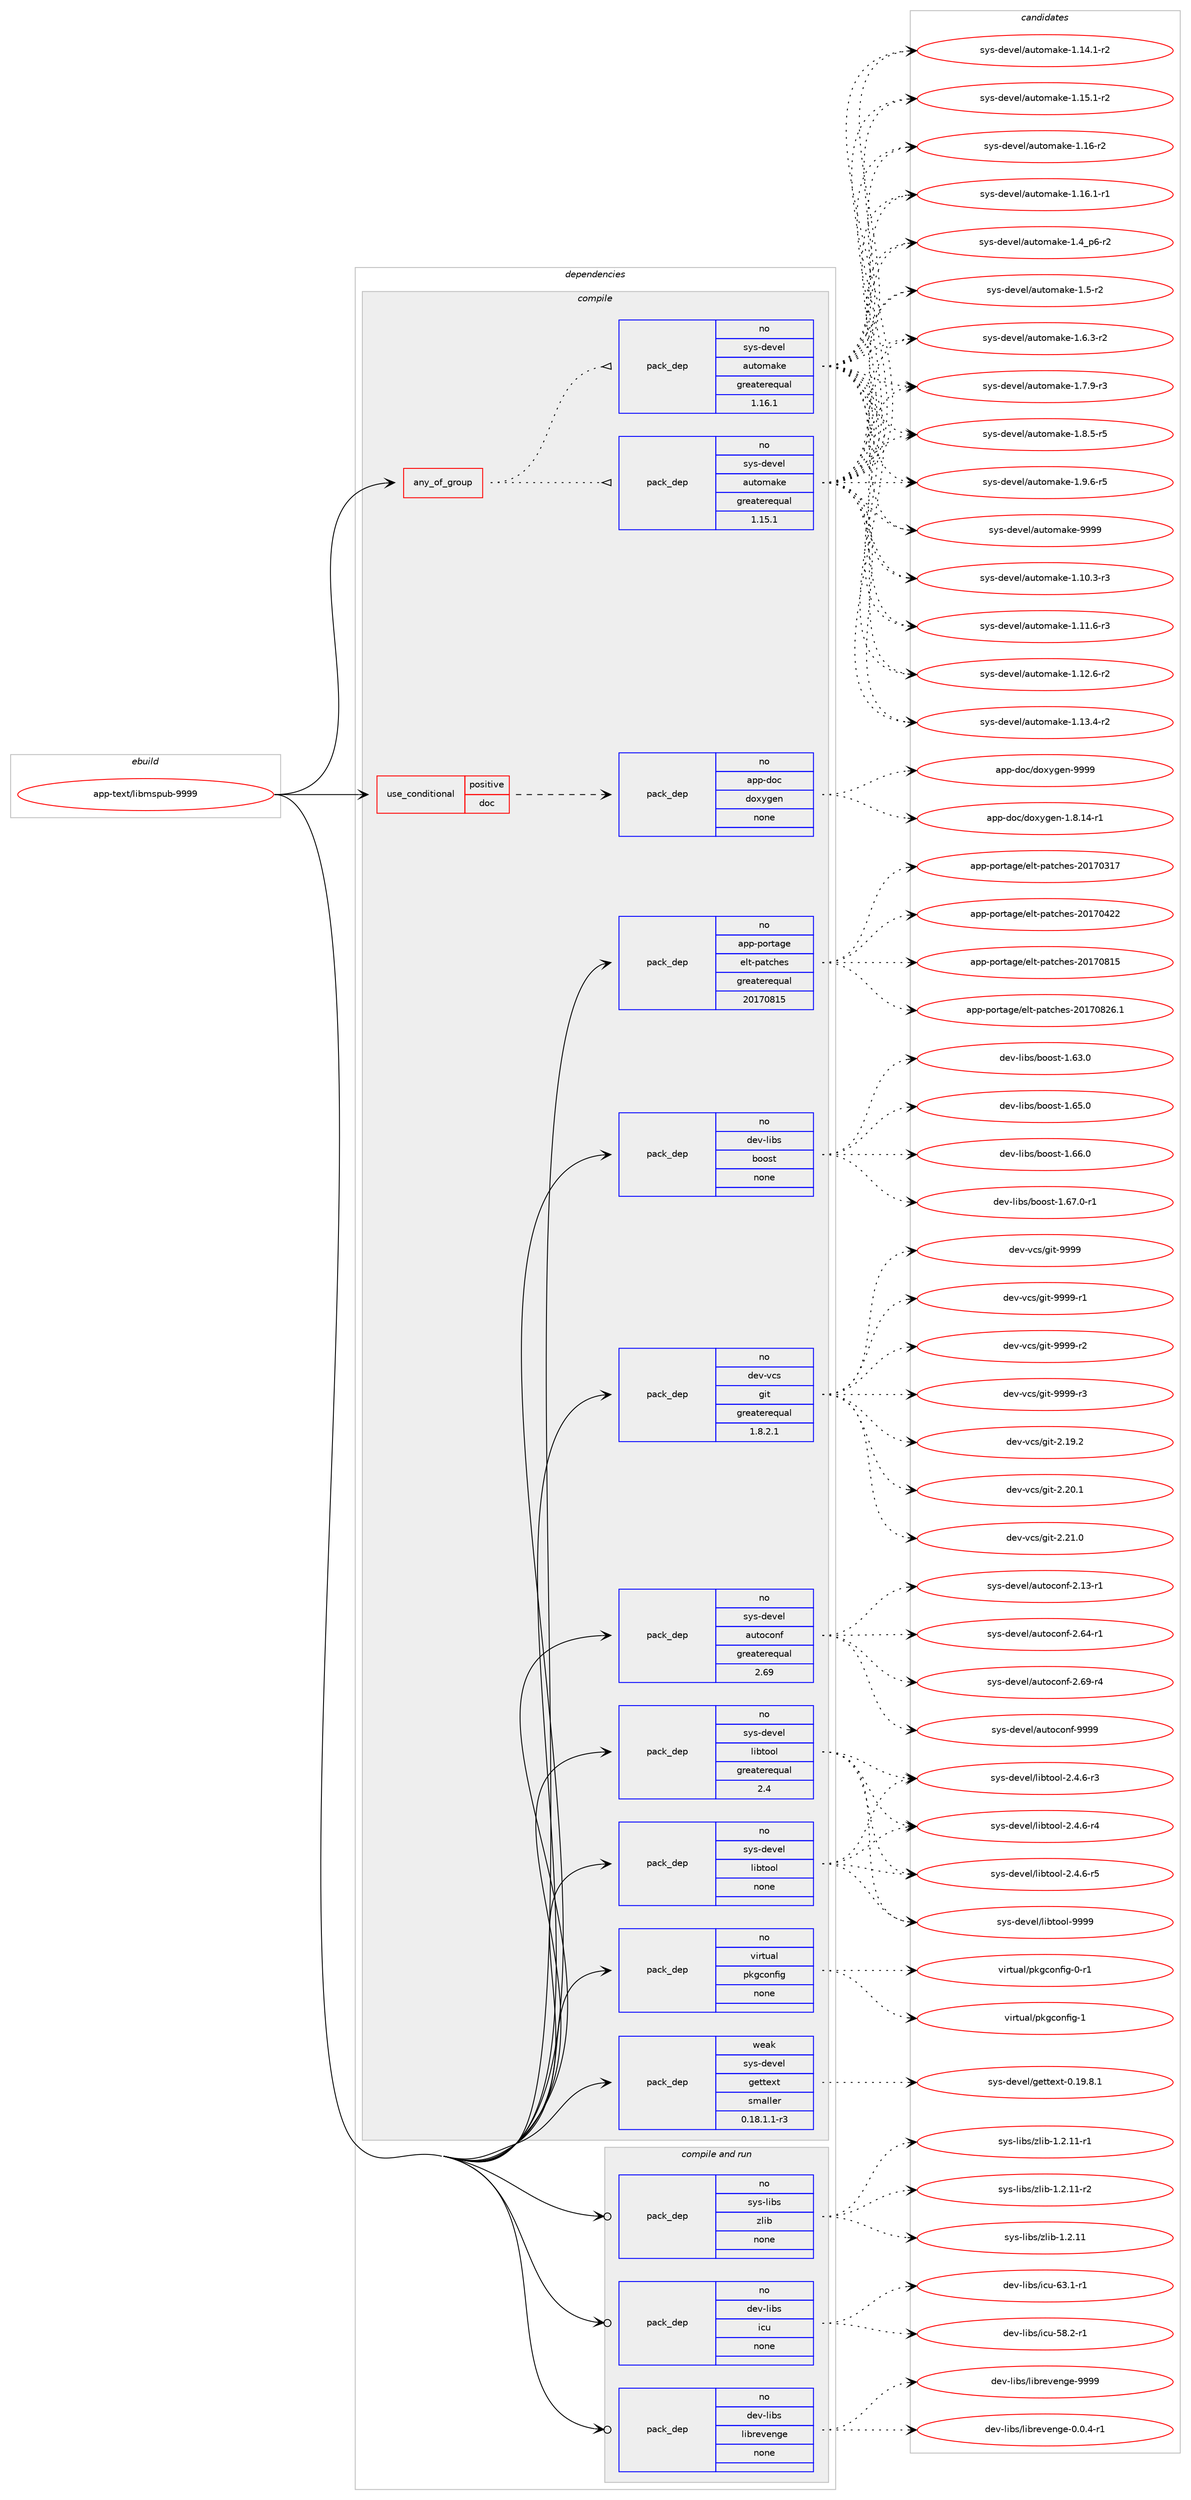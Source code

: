digraph prolog {

# *************
# Graph options
# *************

newrank=true;
concentrate=true;
compound=true;
graph [rankdir=LR,fontname=Helvetica,fontsize=10,ranksep=1.5];#, ranksep=2.5, nodesep=0.2];
edge  [arrowhead=vee];
node  [fontname=Helvetica,fontsize=10];

# **********
# The ebuild
# **********

subgraph cluster_leftcol {
color=gray;
rank=same;
label=<<i>ebuild</i>>;
id [label="app-text/libmspub-9999", color=red, width=4, href="../app-text/libmspub-9999.svg"];
}

# ****************
# The dependencies
# ****************

subgraph cluster_midcol {
color=gray;
label=<<i>dependencies</i>>;
subgraph cluster_compile {
fillcolor="#eeeeee";
style=filled;
label=<<i>compile</i>>;
subgraph any19953 {
dependency1310103 [label=<<TABLE BORDER="0" CELLBORDER="1" CELLSPACING="0" CELLPADDING="4"><TR><TD CELLPADDING="10">any_of_group</TD></TR></TABLE>>, shape=none, color=red];subgraph pack933903 {
dependency1310104 [label=<<TABLE BORDER="0" CELLBORDER="1" CELLSPACING="0" CELLPADDING="4" WIDTH="220"><TR><TD ROWSPAN="6" CELLPADDING="30">pack_dep</TD></TR><TR><TD WIDTH="110">no</TD></TR><TR><TD>sys-devel</TD></TR><TR><TD>automake</TD></TR><TR><TD>greaterequal</TD></TR><TR><TD>1.16.1</TD></TR></TABLE>>, shape=none, color=blue];
}
dependency1310103:e -> dependency1310104:w [weight=20,style="dotted",arrowhead="oinv"];
subgraph pack933904 {
dependency1310105 [label=<<TABLE BORDER="0" CELLBORDER="1" CELLSPACING="0" CELLPADDING="4" WIDTH="220"><TR><TD ROWSPAN="6" CELLPADDING="30">pack_dep</TD></TR><TR><TD WIDTH="110">no</TD></TR><TR><TD>sys-devel</TD></TR><TR><TD>automake</TD></TR><TR><TD>greaterequal</TD></TR><TR><TD>1.15.1</TD></TR></TABLE>>, shape=none, color=blue];
}
dependency1310103:e -> dependency1310105:w [weight=20,style="dotted",arrowhead="oinv"];
}
id:e -> dependency1310103:w [weight=20,style="solid",arrowhead="vee"];
subgraph cond355701 {
dependency1310106 [label=<<TABLE BORDER="0" CELLBORDER="1" CELLSPACING="0" CELLPADDING="4"><TR><TD ROWSPAN="3" CELLPADDING="10">use_conditional</TD></TR><TR><TD>positive</TD></TR><TR><TD>doc</TD></TR></TABLE>>, shape=none, color=red];
subgraph pack933905 {
dependency1310107 [label=<<TABLE BORDER="0" CELLBORDER="1" CELLSPACING="0" CELLPADDING="4" WIDTH="220"><TR><TD ROWSPAN="6" CELLPADDING="30">pack_dep</TD></TR><TR><TD WIDTH="110">no</TD></TR><TR><TD>app-doc</TD></TR><TR><TD>doxygen</TD></TR><TR><TD>none</TD></TR><TR><TD></TD></TR></TABLE>>, shape=none, color=blue];
}
dependency1310106:e -> dependency1310107:w [weight=20,style="dashed",arrowhead="vee"];
}
id:e -> dependency1310106:w [weight=20,style="solid",arrowhead="vee"];
subgraph pack933906 {
dependency1310108 [label=<<TABLE BORDER="0" CELLBORDER="1" CELLSPACING="0" CELLPADDING="4" WIDTH="220"><TR><TD ROWSPAN="6" CELLPADDING="30">pack_dep</TD></TR><TR><TD WIDTH="110">no</TD></TR><TR><TD>app-portage</TD></TR><TR><TD>elt-patches</TD></TR><TR><TD>greaterequal</TD></TR><TR><TD>20170815</TD></TR></TABLE>>, shape=none, color=blue];
}
id:e -> dependency1310108:w [weight=20,style="solid",arrowhead="vee"];
subgraph pack933907 {
dependency1310109 [label=<<TABLE BORDER="0" CELLBORDER="1" CELLSPACING="0" CELLPADDING="4" WIDTH="220"><TR><TD ROWSPAN="6" CELLPADDING="30">pack_dep</TD></TR><TR><TD WIDTH="110">no</TD></TR><TR><TD>dev-libs</TD></TR><TR><TD>boost</TD></TR><TR><TD>none</TD></TR><TR><TD></TD></TR></TABLE>>, shape=none, color=blue];
}
id:e -> dependency1310109:w [weight=20,style="solid",arrowhead="vee"];
subgraph pack933908 {
dependency1310110 [label=<<TABLE BORDER="0" CELLBORDER="1" CELLSPACING="0" CELLPADDING="4" WIDTH="220"><TR><TD ROWSPAN="6" CELLPADDING="30">pack_dep</TD></TR><TR><TD WIDTH="110">no</TD></TR><TR><TD>dev-vcs</TD></TR><TR><TD>git</TD></TR><TR><TD>greaterequal</TD></TR><TR><TD>1.8.2.1</TD></TR></TABLE>>, shape=none, color=blue];
}
id:e -> dependency1310110:w [weight=20,style="solid",arrowhead="vee"];
subgraph pack933909 {
dependency1310111 [label=<<TABLE BORDER="0" CELLBORDER="1" CELLSPACING="0" CELLPADDING="4" WIDTH="220"><TR><TD ROWSPAN="6" CELLPADDING="30">pack_dep</TD></TR><TR><TD WIDTH="110">no</TD></TR><TR><TD>sys-devel</TD></TR><TR><TD>autoconf</TD></TR><TR><TD>greaterequal</TD></TR><TR><TD>2.69</TD></TR></TABLE>>, shape=none, color=blue];
}
id:e -> dependency1310111:w [weight=20,style="solid",arrowhead="vee"];
subgraph pack933910 {
dependency1310112 [label=<<TABLE BORDER="0" CELLBORDER="1" CELLSPACING="0" CELLPADDING="4" WIDTH="220"><TR><TD ROWSPAN="6" CELLPADDING="30">pack_dep</TD></TR><TR><TD WIDTH="110">no</TD></TR><TR><TD>sys-devel</TD></TR><TR><TD>libtool</TD></TR><TR><TD>greaterequal</TD></TR><TR><TD>2.4</TD></TR></TABLE>>, shape=none, color=blue];
}
id:e -> dependency1310112:w [weight=20,style="solid",arrowhead="vee"];
subgraph pack933911 {
dependency1310113 [label=<<TABLE BORDER="0" CELLBORDER="1" CELLSPACING="0" CELLPADDING="4" WIDTH="220"><TR><TD ROWSPAN="6" CELLPADDING="30">pack_dep</TD></TR><TR><TD WIDTH="110">no</TD></TR><TR><TD>sys-devel</TD></TR><TR><TD>libtool</TD></TR><TR><TD>none</TD></TR><TR><TD></TD></TR></TABLE>>, shape=none, color=blue];
}
id:e -> dependency1310113:w [weight=20,style="solid",arrowhead="vee"];
subgraph pack933912 {
dependency1310114 [label=<<TABLE BORDER="0" CELLBORDER="1" CELLSPACING="0" CELLPADDING="4" WIDTH="220"><TR><TD ROWSPAN="6" CELLPADDING="30">pack_dep</TD></TR><TR><TD WIDTH="110">no</TD></TR><TR><TD>virtual</TD></TR><TR><TD>pkgconfig</TD></TR><TR><TD>none</TD></TR><TR><TD></TD></TR></TABLE>>, shape=none, color=blue];
}
id:e -> dependency1310114:w [weight=20,style="solid",arrowhead="vee"];
subgraph pack933913 {
dependency1310115 [label=<<TABLE BORDER="0" CELLBORDER="1" CELLSPACING="0" CELLPADDING="4" WIDTH="220"><TR><TD ROWSPAN="6" CELLPADDING="30">pack_dep</TD></TR><TR><TD WIDTH="110">weak</TD></TR><TR><TD>sys-devel</TD></TR><TR><TD>gettext</TD></TR><TR><TD>smaller</TD></TR><TR><TD>0.18.1.1-r3</TD></TR></TABLE>>, shape=none, color=blue];
}
id:e -> dependency1310115:w [weight=20,style="solid",arrowhead="vee"];
}
subgraph cluster_compileandrun {
fillcolor="#eeeeee";
style=filled;
label=<<i>compile and run</i>>;
subgraph pack933914 {
dependency1310116 [label=<<TABLE BORDER="0" CELLBORDER="1" CELLSPACING="0" CELLPADDING="4" WIDTH="220"><TR><TD ROWSPAN="6" CELLPADDING="30">pack_dep</TD></TR><TR><TD WIDTH="110">no</TD></TR><TR><TD>dev-libs</TD></TR><TR><TD>icu</TD></TR><TR><TD>none</TD></TR><TR><TD></TD></TR></TABLE>>, shape=none, color=blue];
}
id:e -> dependency1310116:w [weight=20,style="solid",arrowhead="odotvee"];
subgraph pack933915 {
dependency1310117 [label=<<TABLE BORDER="0" CELLBORDER="1" CELLSPACING="0" CELLPADDING="4" WIDTH="220"><TR><TD ROWSPAN="6" CELLPADDING="30">pack_dep</TD></TR><TR><TD WIDTH="110">no</TD></TR><TR><TD>dev-libs</TD></TR><TR><TD>librevenge</TD></TR><TR><TD>none</TD></TR><TR><TD></TD></TR></TABLE>>, shape=none, color=blue];
}
id:e -> dependency1310117:w [weight=20,style="solid",arrowhead="odotvee"];
subgraph pack933916 {
dependency1310118 [label=<<TABLE BORDER="0" CELLBORDER="1" CELLSPACING="0" CELLPADDING="4" WIDTH="220"><TR><TD ROWSPAN="6" CELLPADDING="30">pack_dep</TD></TR><TR><TD WIDTH="110">no</TD></TR><TR><TD>sys-libs</TD></TR><TR><TD>zlib</TD></TR><TR><TD>none</TD></TR><TR><TD></TD></TR></TABLE>>, shape=none, color=blue];
}
id:e -> dependency1310118:w [weight=20,style="solid",arrowhead="odotvee"];
}
subgraph cluster_run {
fillcolor="#eeeeee";
style=filled;
label=<<i>run</i>>;
}
}

# **************
# The candidates
# **************

subgraph cluster_choices {
rank=same;
color=gray;
label=<<i>candidates</i>>;

subgraph choice933903 {
color=black;
nodesep=1;
choice11512111545100101118101108479711711611110997107101454946494846514511451 [label="sys-devel/automake-1.10.3-r3", color=red, width=4,href="../sys-devel/automake-1.10.3-r3.svg"];
choice11512111545100101118101108479711711611110997107101454946494946544511451 [label="sys-devel/automake-1.11.6-r3", color=red, width=4,href="../sys-devel/automake-1.11.6-r3.svg"];
choice11512111545100101118101108479711711611110997107101454946495046544511450 [label="sys-devel/automake-1.12.6-r2", color=red, width=4,href="../sys-devel/automake-1.12.6-r2.svg"];
choice11512111545100101118101108479711711611110997107101454946495146524511450 [label="sys-devel/automake-1.13.4-r2", color=red, width=4,href="../sys-devel/automake-1.13.4-r2.svg"];
choice11512111545100101118101108479711711611110997107101454946495246494511450 [label="sys-devel/automake-1.14.1-r2", color=red, width=4,href="../sys-devel/automake-1.14.1-r2.svg"];
choice11512111545100101118101108479711711611110997107101454946495346494511450 [label="sys-devel/automake-1.15.1-r2", color=red, width=4,href="../sys-devel/automake-1.15.1-r2.svg"];
choice1151211154510010111810110847971171161111099710710145494649544511450 [label="sys-devel/automake-1.16-r2", color=red, width=4,href="../sys-devel/automake-1.16-r2.svg"];
choice11512111545100101118101108479711711611110997107101454946495446494511449 [label="sys-devel/automake-1.16.1-r1", color=red, width=4,href="../sys-devel/automake-1.16.1-r1.svg"];
choice115121115451001011181011084797117116111109971071014549465295112544511450 [label="sys-devel/automake-1.4_p6-r2", color=red, width=4,href="../sys-devel/automake-1.4_p6-r2.svg"];
choice11512111545100101118101108479711711611110997107101454946534511450 [label="sys-devel/automake-1.5-r2", color=red, width=4,href="../sys-devel/automake-1.5-r2.svg"];
choice115121115451001011181011084797117116111109971071014549465446514511450 [label="sys-devel/automake-1.6.3-r2", color=red, width=4,href="../sys-devel/automake-1.6.3-r2.svg"];
choice115121115451001011181011084797117116111109971071014549465546574511451 [label="sys-devel/automake-1.7.9-r3", color=red, width=4,href="../sys-devel/automake-1.7.9-r3.svg"];
choice115121115451001011181011084797117116111109971071014549465646534511453 [label="sys-devel/automake-1.8.5-r5", color=red, width=4,href="../sys-devel/automake-1.8.5-r5.svg"];
choice115121115451001011181011084797117116111109971071014549465746544511453 [label="sys-devel/automake-1.9.6-r5", color=red, width=4,href="../sys-devel/automake-1.9.6-r5.svg"];
choice115121115451001011181011084797117116111109971071014557575757 [label="sys-devel/automake-9999", color=red, width=4,href="../sys-devel/automake-9999.svg"];
dependency1310104:e -> choice11512111545100101118101108479711711611110997107101454946494846514511451:w [style=dotted,weight="100"];
dependency1310104:e -> choice11512111545100101118101108479711711611110997107101454946494946544511451:w [style=dotted,weight="100"];
dependency1310104:e -> choice11512111545100101118101108479711711611110997107101454946495046544511450:w [style=dotted,weight="100"];
dependency1310104:e -> choice11512111545100101118101108479711711611110997107101454946495146524511450:w [style=dotted,weight="100"];
dependency1310104:e -> choice11512111545100101118101108479711711611110997107101454946495246494511450:w [style=dotted,weight="100"];
dependency1310104:e -> choice11512111545100101118101108479711711611110997107101454946495346494511450:w [style=dotted,weight="100"];
dependency1310104:e -> choice1151211154510010111810110847971171161111099710710145494649544511450:w [style=dotted,weight="100"];
dependency1310104:e -> choice11512111545100101118101108479711711611110997107101454946495446494511449:w [style=dotted,weight="100"];
dependency1310104:e -> choice115121115451001011181011084797117116111109971071014549465295112544511450:w [style=dotted,weight="100"];
dependency1310104:e -> choice11512111545100101118101108479711711611110997107101454946534511450:w [style=dotted,weight="100"];
dependency1310104:e -> choice115121115451001011181011084797117116111109971071014549465446514511450:w [style=dotted,weight="100"];
dependency1310104:e -> choice115121115451001011181011084797117116111109971071014549465546574511451:w [style=dotted,weight="100"];
dependency1310104:e -> choice115121115451001011181011084797117116111109971071014549465646534511453:w [style=dotted,weight="100"];
dependency1310104:e -> choice115121115451001011181011084797117116111109971071014549465746544511453:w [style=dotted,weight="100"];
dependency1310104:e -> choice115121115451001011181011084797117116111109971071014557575757:w [style=dotted,weight="100"];
}
subgraph choice933904 {
color=black;
nodesep=1;
choice11512111545100101118101108479711711611110997107101454946494846514511451 [label="sys-devel/automake-1.10.3-r3", color=red, width=4,href="../sys-devel/automake-1.10.3-r3.svg"];
choice11512111545100101118101108479711711611110997107101454946494946544511451 [label="sys-devel/automake-1.11.6-r3", color=red, width=4,href="../sys-devel/automake-1.11.6-r3.svg"];
choice11512111545100101118101108479711711611110997107101454946495046544511450 [label="sys-devel/automake-1.12.6-r2", color=red, width=4,href="../sys-devel/automake-1.12.6-r2.svg"];
choice11512111545100101118101108479711711611110997107101454946495146524511450 [label="sys-devel/automake-1.13.4-r2", color=red, width=4,href="../sys-devel/automake-1.13.4-r2.svg"];
choice11512111545100101118101108479711711611110997107101454946495246494511450 [label="sys-devel/automake-1.14.1-r2", color=red, width=4,href="../sys-devel/automake-1.14.1-r2.svg"];
choice11512111545100101118101108479711711611110997107101454946495346494511450 [label="sys-devel/automake-1.15.1-r2", color=red, width=4,href="../sys-devel/automake-1.15.1-r2.svg"];
choice1151211154510010111810110847971171161111099710710145494649544511450 [label="sys-devel/automake-1.16-r2", color=red, width=4,href="../sys-devel/automake-1.16-r2.svg"];
choice11512111545100101118101108479711711611110997107101454946495446494511449 [label="sys-devel/automake-1.16.1-r1", color=red, width=4,href="../sys-devel/automake-1.16.1-r1.svg"];
choice115121115451001011181011084797117116111109971071014549465295112544511450 [label="sys-devel/automake-1.4_p6-r2", color=red, width=4,href="../sys-devel/automake-1.4_p6-r2.svg"];
choice11512111545100101118101108479711711611110997107101454946534511450 [label="sys-devel/automake-1.5-r2", color=red, width=4,href="../sys-devel/automake-1.5-r2.svg"];
choice115121115451001011181011084797117116111109971071014549465446514511450 [label="sys-devel/automake-1.6.3-r2", color=red, width=4,href="../sys-devel/automake-1.6.3-r2.svg"];
choice115121115451001011181011084797117116111109971071014549465546574511451 [label="sys-devel/automake-1.7.9-r3", color=red, width=4,href="../sys-devel/automake-1.7.9-r3.svg"];
choice115121115451001011181011084797117116111109971071014549465646534511453 [label="sys-devel/automake-1.8.5-r5", color=red, width=4,href="../sys-devel/automake-1.8.5-r5.svg"];
choice115121115451001011181011084797117116111109971071014549465746544511453 [label="sys-devel/automake-1.9.6-r5", color=red, width=4,href="../sys-devel/automake-1.9.6-r5.svg"];
choice115121115451001011181011084797117116111109971071014557575757 [label="sys-devel/automake-9999", color=red, width=4,href="../sys-devel/automake-9999.svg"];
dependency1310105:e -> choice11512111545100101118101108479711711611110997107101454946494846514511451:w [style=dotted,weight="100"];
dependency1310105:e -> choice11512111545100101118101108479711711611110997107101454946494946544511451:w [style=dotted,weight="100"];
dependency1310105:e -> choice11512111545100101118101108479711711611110997107101454946495046544511450:w [style=dotted,weight="100"];
dependency1310105:e -> choice11512111545100101118101108479711711611110997107101454946495146524511450:w [style=dotted,weight="100"];
dependency1310105:e -> choice11512111545100101118101108479711711611110997107101454946495246494511450:w [style=dotted,weight="100"];
dependency1310105:e -> choice11512111545100101118101108479711711611110997107101454946495346494511450:w [style=dotted,weight="100"];
dependency1310105:e -> choice1151211154510010111810110847971171161111099710710145494649544511450:w [style=dotted,weight="100"];
dependency1310105:e -> choice11512111545100101118101108479711711611110997107101454946495446494511449:w [style=dotted,weight="100"];
dependency1310105:e -> choice115121115451001011181011084797117116111109971071014549465295112544511450:w [style=dotted,weight="100"];
dependency1310105:e -> choice11512111545100101118101108479711711611110997107101454946534511450:w [style=dotted,weight="100"];
dependency1310105:e -> choice115121115451001011181011084797117116111109971071014549465446514511450:w [style=dotted,weight="100"];
dependency1310105:e -> choice115121115451001011181011084797117116111109971071014549465546574511451:w [style=dotted,weight="100"];
dependency1310105:e -> choice115121115451001011181011084797117116111109971071014549465646534511453:w [style=dotted,weight="100"];
dependency1310105:e -> choice115121115451001011181011084797117116111109971071014549465746544511453:w [style=dotted,weight="100"];
dependency1310105:e -> choice115121115451001011181011084797117116111109971071014557575757:w [style=dotted,weight="100"];
}
subgraph choice933905 {
color=black;
nodesep=1;
choice97112112451001119947100111120121103101110454946564649524511449 [label="app-doc/doxygen-1.8.14-r1", color=red, width=4,href="../app-doc/doxygen-1.8.14-r1.svg"];
choice971121124510011199471001111201211031011104557575757 [label="app-doc/doxygen-9999", color=red, width=4,href="../app-doc/doxygen-9999.svg"];
dependency1310107:e -> choice97112112451001119947100111120121103101110454946564649524511449:w [style=dotted,weight="100"];
dependency1310107:e -> choice971121124510011199471001111201211031011104557575757:w [style=dotted,weight="100"];
}
subgraph choice933906 {
color=black;
nodesep=1;
choice97112112451121111141169710310147101108116451129711699104101115455048495548514955 [label="app-portage/elt-patches-20170317", color=red, width=4,href="../app-portage/elt-patches-20170317.svg"];
choice97112112451121111141169710310147101108116451129711699104101115455048495548525050 [label="app-portage/elt-patches-20170422", color=red, width=4,href="../app-portage/elt-patches-20170422.svg"];
choice97112112451121111141169710310147101108116451129711699104101115455048495548564953 [label="app-portage/elt-patches-20170815", color=red, width=4,href="../app-portage/elt-patches-20170815.svg"];
choice971121124511211111411697103101471011081164511297116991041011154550484955485650544649 [label="app-portage/elt-patches-20170826.1", color=red, width=4,href="../app-portage/elt-patches-20170826.1.svg"];
dependency1310108:e -> choice97112112451121111141169710310147101108116451129711699104101115455048495548514955:w [style=dotted,weight="100"];
dependency1310108:e -> choice97112112451121111141169710310147101108116451129711699104101115455048495548525050:w [style=dotted,weight="100"];
dependency1310108:e -> choice97112112451121111141169710310147101108116451129711699104101115455048495548564953:w [style=dotted,weight="100"];
dependency1310108:e -> choice971121124511211111411697103101471011081164511297116991041011154550484955485650544649:w [style=dotted,weight="100"];
}
subgraph choice933907 {
color=black;
nodesep=1;
choice1001011184510810598115479811111111511645494654514648 [label="dev-libs/boost-1.63.0", color=red, width=4,href="../dev-libs/boost-1.63.0.svg"];
choice1001011184510810598115479811111111511645494654534648 [label="dev-libs/boost-1.65.0", color=red, width=4,href="../dev-libs/boost-1.65.0.svg"];
choice1001011184510810598115479811111111511645494654544648 [label="dev-libs/boost-1.66.0", color=red, width=4,href="../dev-libs/boost-1.66.0.svg"];
choice10010111845108105981154798111111115116454946545546484511449 [label="dev-libs/boost-1.67.0-r1", color=red, width=4,href="../dev-libs/boost-1.67.0-r1.svg"];
dependency1310109:e -> choice1001011184510810598115479811111111511645494654514648:w [style=dotted,weight="100"];
dependency1310109:e -> choice1001011184510810598115479811111111511645494654534648:w [style=dotted,weight="100"];
dependency1310109:e -> choice1001011184510810598115479811111111511645494654544648:w [style=dotted,weight="100"];
dependency1310109:e -> choice10010111845108105981154798111111115116454946545546484511449:w [style=dotted,weight="100"];
}
subgraph choice933908 {
color=black;
nodesep=1;
choice10010111845118991154710310511645504649574650 [label="dev-vcs/git-2.19.2", color=red, width=4,href="../dev-vcs/git-2.19.2.svg"];
choice10010111845118991154710310511645504650484649 [label="dev-vcs/git-2.20.1", color=red, width=4,href="../dev-vcs/git-2.20.1.svg"];
choice10010111845118991154710310511645504650494648 [label="dev-vcs/git-2.21.0", color=red, width=4,href="../dev-vcs/git-2.21.0.svg"];
choice1001011184511899115471031051164557575757 [label="dev-vcs/git-9999", color=red, width=4,href="../dev-vcs/git-9999.svg"];
choice10010111845118991154710310511645575757574511449 [label="dev-vcs/git-9999-r1", color=red, width=4,href="../dev-vcs/git-9999-r1.svg"];
choice10010111845118991154710310511645575757574511450 [label="dev-vcs/git-9999-r2", color=red, width=4,href="../dev-vcs/git-9999-r2.svg"];
choice10010111845118991154710310511645575757574511451 [label="dev-vcs/git-9999-r3", color=red, width=4,href="../dev-vcs/git-9999-r3.svg"];
dependency1310110:e -> choice10010111845118991154710310511645504649574650:w [style=dotted,weight="100"];
dependency1310110:e -> choice10010111845118991154710310511645504650484649:w [style=dotted,weight="100"];
dependency1310110:e -> choice10010111845118991154710310511645504650494648:w [style=dotted,weight="100"];
dependency1310110:e -> choice1001011184511899115471031051164557575757:w [style=dotted,weight="100"];
dependency1310110:e -> choice10010111845118991154710310511645575757574511449:w [style=dotted,weight="100"];
dependency1310110:e -> choice10010111845118991154710310511645575757574511450:w [style=dotted,weight="100"];
dependency1310110:e -> choice10010111845118991154710310511645575757574511451:w [style=dotted,weight="100"];
}
subgraph choice933909 {
color=black;
nodesep=1;
choice1151211154510010111810110847971171161119911111010245504649514511449 [label="sys-devel/autoconf-2.13-r1", color=red, width=4,href="../sys-devel/autoconf-2.13-r1.svg"];
choice1151211154510010111810110847971171161119911111010245504654524511449 [label="sys-devel/autoconf-2.64-r1", color=red, width=4,href="../sys-devel/autoconf-2.64-r1.svg"];
choice1151211154510010111810110847971171161119911111010245504654574511452 [label="sys-devel/autoconf-2.69-r4", color=red, width=4,href="../sys-devel/autoconf-2.69-r4.svg"];
choice115121115451001011181011084797117116111991111101024557575757 [label="sys-devel/autoconf-9999", color=red, width=4,href="../sys-devel/autoconf-9999.svg"];
dependency1310111:e -> choice1151211154510010111810110847971171161119911111010245504649514511449:w [style=dotted,weight="100"];
dependency1310111:e -> choice1151211154510010111810110847971171161119911111010245504654524511449:w [style=dotted,weight="100"];
dependency1310111:e -> choice1151211154510010111810110847971171161119911111010245504654574511452:w [style=dotted,weight="100"];
dependency1310111:e -> choice115121115451001011181011084797117116111991111101024557575757:w [style=dotted,weight="100"];
}
subgraph choice933910 {
color=black;
nodesep=1;
choice1151211154510010111810110847108105981161111111084550465246544511451 [label="sys-devel/libtool-2.4.6-r3", color=red, width=4,href="../sys-devel/libtool-2.4.6-r3.svg"];
choice1151211154510010111810110847108105981161111111084550465246544511452 [label="sys-devel/libtool-2.4.6-r4", color=red, width=4,href="../sys-devel/libtool-2.4.6-r4.svg"];
choice1151211154510010111810110847108105981161111111084550465246544511453 [label="sys-devel/libtool-2.4.6-r5", color=red, width=4,href="../sys-devel/libtool-2.4.6-r5.svg"];
choice1151211154510010111810110847108105981161111111084557575757 [label="sys-devel/libtool-9999", color=red, width=4,href="../sys-devel/libtool-9999.svg"];
dependency1310112:e -> choice1151211154510010111810110847108105981161111111084550465246544511451:w [style=dotted,weight="100"];
dependency1310112:e -> choice1151211154510010111810110847108105981161111111084550465246544511452:w [style=dotted,weight="100"];
dependency1310112:e -> choice1151211154510010111810110847108105981161111111084550465246544511453:w [style=dotted,weight="100"];
dependency1310112:e -> choice1151211154510010111810110847108105981161111111084557575757:w [style=dotted,weight="100"];
}
subgraph choice933911 {
color=black;
nodesep=1;
choice1151211154510010111810110847108105981161111111084550465246544511451 [label="sys-devel/libtool-2.4.6-r3", color=red, width=4,href="../sys-devel/libtool-2.4.6-r3.svg"];
choice1151211154510010111810110847108105981161111111084550465246544511452 [label="sys-devel/libtool-2.4.6-r4", color=red, width=4,href="../sys-devel/libtool-2.4.6-r4.svg"];
choice1151211154510010111810110847108105981161111111084550465246544511453 [label="sys-devel/libtool-2.4.6-r5", color=red, width=4,href="../sys-devel/libtool-2.4.6-r5.svg"];
choice1151211154510010111810110847108105981161111111084557575757 [label="sys-devel/libtool-9999", color=red, width=4,href="../sys-devel/libtool-9999.svg"];
dependency1310113:e -> choice1151211154510010111810110847108105981161111111084550465246544511451:w [style=dotted,weight="100"];
dependency1310113:e -> choice1151211154510010111810110847108105981161111111084550465246544511452:w [style=dotted,weight="100"];
dependency1310113:e -> choice1151211154510010111810110847108105981161111111084550465246544511453:w [style=dotted,weight="100"];
dependency1310113:e -> choice1151211154510010111810110847108105981161111111084557575757:w [style=dotted,weight="100"];
}
subgraph choice933912 {
color=black;
nodesep=1;
choice11810511411611797108471121071039911111010210510345484511449 [label="virtual/pkgconfig-0-r1", color=red, width=4,href="../virtual/pkgconfig-0-r1.svg"];
choice1181051141161179710847112107103991111101021051034549 [label="virtual/pkgconfig-1", color=red, width=4,href="../virtual/pkgconfig-1.svg"];
dependency1310114:e -> choice11810511411611797108471121071039911111010210510345484511449:w [style=dotted,weight="100"];
dependency1310114:e -> choice1181051141161179710847112107103991111101021051034549:w [style=dotted,weight="100"];
}
subgraph choice933913 {
color=black;
nodesep=1;
choice1151211154510010111810110847103101116116101120116454846495746564649 [label="sys-devel/gettext-0.19.8.1", color=red, width=4,href="../sys-devel/gettext-0.19.8.1.svg"];
dependency1310115:e -> choice1151211154510010111810110847103101116116101120116454846495746564649:w [style=dotted,weight="100"];
}
subgraph choice933914 {
color=black;
nodesep=1;
choice1001011184510810598115471059911745535646504511449 [label="dev-libs/icu-58.2-r1", color=red, width=4,href="../dev-libs/icu-58.2-r1.svg"];
choice1001011184510810598115471059911745545146494511449 [label="dev-libs/icu-63.1-r1", color=red, width=4,href="../dev-libs/icu-63.1-r1.svg"];
dependency1310116:e -> choice1001011184510810598115471059911745535646504511449:w [style=dotted,weight="100"];
dependency1310116:e -> choice1001011184510810598115471059911745545146494511449:w [style=dotted,weight="100"];
}
subgraph choice933915 {
color=black;
nodesep=1;
choice100101118451081059811547108105981141011181011101031014548464846524511449 [label="dev-libs/librevenge-0.0.4-r1", color=red, width=4,href="../dev-libs/librevenge-0.0.4-r1.svg"];
choice100101118451081059811547108105981141011181011101031014557575757 [label="dev-libs/librevenge-9999", color=red, width=4,href="../dev-libs/librevenge-9999.svg"];
dependency1310117:e -> choice100101118451081059811547108105981141011181011101031014548464846524511449:w [style=dotted,weight="100"];
dependency1310117:e -> choice100101118451081059811547108105981141011181011101031014557575757:w [style=dotted,weight="100"];
}
subgraph choice933916 {
color=black;
nodesep=1;
choice1151211154510810598115471221081059845494650464949 [label="sys-libs/zlib-1.2.11", color=red, width=4,href="../sys-libs/zlib-1.2.11.svg"];
choice11512111545108105981154712210810598454946504649494511449 [label="sys-libs/zlib-1.2.11-r1", color=red, width=4,href="../sys-libs/zlib-1.2.11-r1.svg"];
choice11512111545108105981154712210810598454946504649494511450 [label="sys-libs/zlib-1.2.11-r2", color=red, width=4,href="../sys-libs/zlib-1.2.11-r2.svg"];
dependency1310118:e -> choice1151211154510810598115471221081059845494650464949:w [style=dotted,weight="100"];
dependency1310118:e -> choice11512111545108105981154712210810598454946504649494511449:w [style=dotted,weight="100"];
dependency1310118:e -> choice11512111545108105981154712210810598454946504649494511450:w [style=dotted,weight="100"];
}
}

}
